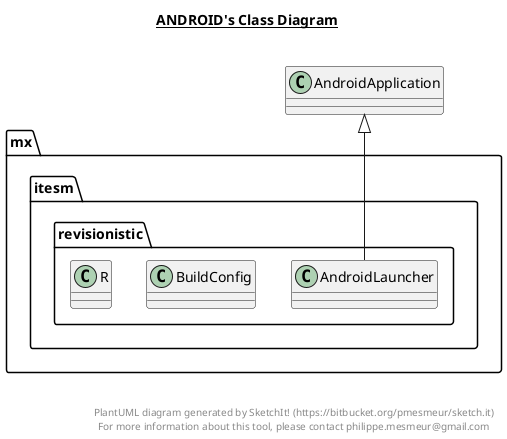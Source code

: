 @startuml

title __ANDROID's Class Diagram__\n

  package mx.itesm.revisionistic {
    class AndroidLauncher {
    }
  }
  

  package mx.itesm.revisionistic {
    class BuildConfig {
    }
  }
  

  package mx.itesm.revisionistic {
    class R {
    }
  }
  

  AndroidLauncher -up-|> AndroidApplication


right footer


PlantUML diagram generated by SketchIt! (https://bitbucket.org/pmesmeur/sketch.it)
For more information about this tool, please contact philippe.mesmeur@gmail.com
endfooter

@enduml
